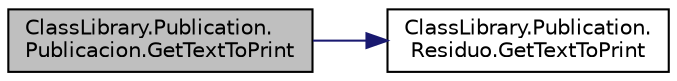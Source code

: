 digraph "ClassLibrary.Publication.Publicacion.GetTextToPrint"
{
 // INTERACTIVE_SVG=YES
 // LATEX_PDF_SIZE
  edge [fontname="Helvetica",fontsize="10",labelfontname="Helvetica",labelfontsize="10"];
  node [fontname="Helvetica",fontsize="10",shape=record];
  rankdir="LR";
  Node1 [label="ClassLibrary.Publication.\lPublicacion.GetTextToPrint",height=0.2,width=0.4,color="black", fillcolor="grey75", style="filled", fontcolor="black",tooltip="Implementación de , genera el texto para que envíe el bot."];
  Node1 -> Node2 [color="midnightblue",fontsize="10",style="solid",fontname="Helvetica"];
  Node2 [label="ClassLibrary.Publication.\lResiduo.GetTextToPrint",height=0.2,width=0.4,color="black", fillcolor="white", style="filled",URL="$classClassLibrary_1_1Publication_1_1Residuo.html#ace9179c6e87b693f691ec01454708860",tooltip="Implementación de , genera el texto para que envíe el bot."];
}
